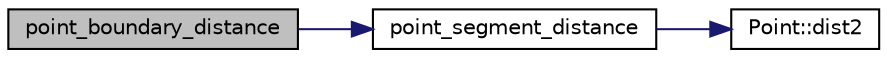digraph "point_boundary_distance"
{
 // LATEX_PDF_SIZE
  edge [fontname="Helvetica",fontsize="10",labelfontname="Helvetica",labelfontsize="10"];
  node [fontname="Helvetica",fontsize="10",shape=record];
  rankdir="LR";
  Node1 [label="point_boundary_distance",height=0.2,width=0.4,color="black", fillcolor="grey75", style="filled", fontcolor="black",tooltip=" "];
  Node1 -> Node2 [color="midnightblue",fontsize="10",style="solid",fontname="Helvetica"];
  Node2 [label="point_segment_distance",height=0.2,width=0.4,color="black", fillcolor="white", style="filled",URL="$d1/d25/region_8_c.html#a15c3f2a1984c4c7a4092267a955b2e02",tooltip=" "];
  Node2 -> Node3 [color="midnightblue",fontsize="10",style="solid",fontname="Helvetica"];
  Node3 [label="Point::dist2",height=0.2,width=0.4,color="black", fillcolor="white", style="filled",URL="$d0/d69/class_point.html#af0d38b672cdc96e6046c048db1e1f7ed",tooltip=" "];
}
